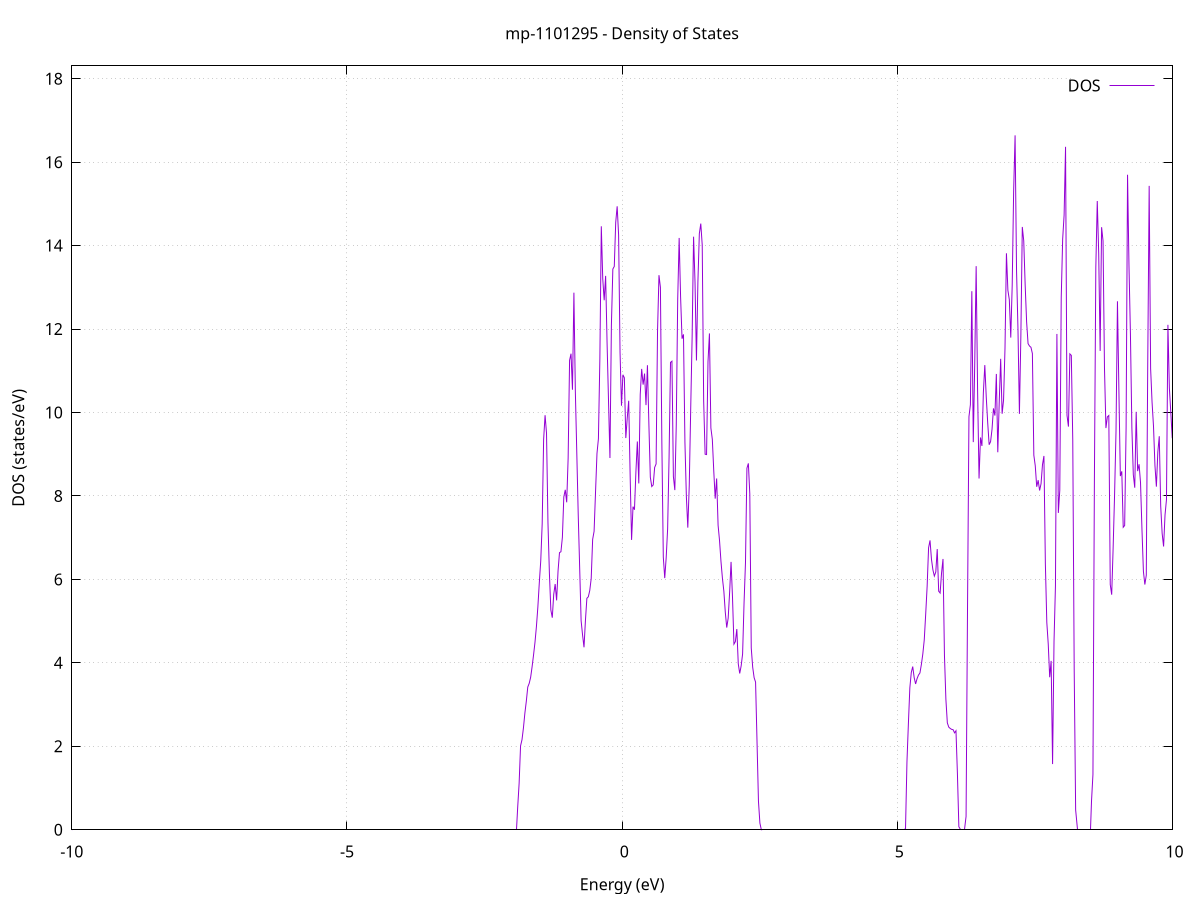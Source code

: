 set title 'mp-1101295 - Density of States'
set xlabel 'Energy (eV)'
set ylabel 'DOS (states/eV)'
set grid
set xrange [-10:10]
set yrange [0:18.307]
set xzeroaxis lt -1
set terminal png size 800,600
set output 'mp-1101295_dos_gnuplot.png'
plot '-' using 1:2 with lines title 'DOS'
-31.422300 0.000000
-31.396100 0.000000
-31.369900 0.000000
-31.343800 0.000000
-31.317600 0.000000
-31.291400 0.000000
-31.265200 0.000000
-31.239000 0.000000
-31.212800 0.000000
-31.186600 0.000000
-31.160400 0.000000
-31.134200 0.000000
-31.108000 0.000000
-31.081800 0.000000
-31.055600 0.000000
-31.029400 0.000000
-31.003200 0.000000
-30.977000 0.000000
-30.950800 0.000000
-30.924600 0.000000
-30.898400 0.000000
-30.872200 0.000000
-30.846000 0.000000
-30.819800 0.000000
-30.793600 0.000000
-30.767400 0.000000
-30.741200 0.000000
-30.715000 0.000000
-30.688800 0.000000
-30.662600 0.000000
-30.636400 0.000000
-30.610200 0.000000
-30.584000 0.000000
-30.557800 0.000000
-30.531600 0.000000
-30.505400 0.000000
-30.479200 0.000000
-30.453000 0.000000
-30.426900 0.000000
-30.400700 0.000000
-30.374500 0.000000
-30.348300 0.000000
-30.322100 0.000000
-30.295900 0.000000
-30.269700 0.000000
-30.243500 0.000000
-30.217300 0.000000
-30.191100 0.000000
-30.164900 0.000000
-30.138700 0.000000
-30.112500 0.000000
-30.086300 0.000000
-30.060100 0.000000
-30.033900 0.000000
-30.007700 0.000000
-29.981500 0.000000
-29.955300 0.000000
-29.929100 0.000000
-29.902900 0.000000
-29.876700 0.000000
-29.850500 0.000000
-29.824300 0.000000
-29.798100 0.000000
-29.771900 0.000000
-29.745700 0.000000
-29.719500 0.000000
-29.693300 0.000000
-29.667100 0.000000
-29.640900 0.000000
-29.614700 0.000000
-29.588500 0.000000
-29.562300 0.000000
-29.536100 0.000000
-29.509900 0.000000
-29.483800 0.000000
-29.457600 0.000000
-29.431400 0.000000
-29.405200 0.000000
-29.379000 0.000000
-29.352800 0.000000
-29.326600 0.000000
-29.300400 0.000000
-29.274200 0.000000
-29.248000 0.000000
-29.221800 0.000000
-29.195600 0.000000
-29.169400 0.000000
-29.143200 0.000000
-29.117000 0.000000
-29.090800 0.000000
-29.064600 0.000000
-29.038400 13.034300
-29.012200 12.785000
-28.986000 10.433200
-28.959800 8.561300
-28.933600 8.561300
-28.907400 7.472900
-28.881200 7.472900
-28.855000 8.595800
-28.828800 8.594100
-28.802600 19.154900
-28.776400 4.088900
-28.750200 4.088900
-28.724000 7.140100
-28.697800 9.663100
-28.671600 40.930000
-28.645400 79.270000
-28.619200 10.038600
-28.593000 28.019100
-28.566900 17.113900
-28.540700 30.597200
-28.514500 47.979100
-28.488300 68.909500
-28.462100 50.132600
-28.435900 15.767200
-28.409700 10.827600
-28.383500 4.360200
-28.357300 4.192700
-28.331100 4.110200
-28.304900 11.410000
-28.278700 11.233800
-28.252500 14.960100
-28.226300 15.886100
-28.200100 20.478700
-28.173900 29.963700
-28.147700 38.074900
-28.121500 17.577900
-28.095300 20.389400
-28.069100 14.088600
-28.042900 0.000000
-28.016700 0.000000
-27.990500 0.000000
-27.964300 0.000000
-27.938100 6.661800
-27.911900 17.757900
-27.885700 19.108600
-27.859500 46.785000
-27.833300 91.661800
-27.807100 0.000000
-27.780900 0.000000
-27.754700 0.000000
-27.728500 0.000000
-27.702300 0.000000
-27.676100 0.000000
-27.650000 0.000000
-27.623800 0.000000
-27.597600 0.000000
-27.571400 0.000000
-27.545200 0.000000
-27.519000 0.000000
-27.492800 0.000000
-27.466600 0.000000
-27.440400 0.000000
-27.414200 0.000000
-27.388000 0.000000
-27.361800 0.000000
-27.335600 0.000000
-27.309400 0.000000
-27.283200 0.000000
-27.257000 0.000000
-27.230800 0.000000
-27.204600 0.000000
-27.178400 0.000000
-27.152200 0.000000
-27.126000 0.000000
-27.099800 0.000000
-27.073600 0.000000
-27.047400 0.000000
-27.021200 0.000000
-26.995000 0.000000
-26.968800 0.000000
-26.942600 0.000000
-26.916400 0.000000
-26.890200 0.000000
-26.864000 0.000000
-26.837800 0.000000
-26.811600 0.000000
-26.785400 0.000000
-26.759200 0.000000
-26.733100 0.000000
-26.706900 0.000000
-26.680700 0.000000
-26.654500 0.000000
-26.628300 0.000000
-26.602100 0.000000
-26.575900 0.000000
-26.549700 0.000000
-26.523500 0.000000
-26.497300 0.000000
-26.471100 0.000000
-26.444900 0.000000
-26.418700 0.000000
-26.392500 0.000000
-26.366300 0.000000
-26.340100 0.000000
-26.313900 0.000000
-26.287700 0.000000
-26.261500 0.000000
-26.235300 0.000000
-26.209100 0.000000
-26.182900 0.000000
-26.156700 0.000000
-26.130500 0.000000
-26.104300 0.000000
-26.078100 0.000000
-26.051900 0.000000
-26.025700 0.000000
-25.999500 0.000000
-25.973300 0.000000
-25.947100 0.000000
-25.920900 0.000000
-25.894700 0.000000
-25.868500 0.000000
-25.842300 0.000000
-25.816200 0.000000
-25.790000 0.000000
-25.763800 0.000000
-25.737600 0.000000
-25.711400 0.000000
-25.685200 0.000000
-25.659000 0.000000
-25.632800 0.000000
-25.606600 0.000000
-25.580400 0.000000
-25.554200 0.000000
-25.528000 0.000000
-25.501800 0.000000
-25.475600 0.000000
-25.449400 0.000000
-25.423200 0.000000
-25.397000 0.000000
-25.370800 0.000000
-25.344600 0.000000
-25.318400 0.000000
-25.292200 0.000000
-25.266000 0.000000
-25.239800 0.000000
-25.213600 0.000000
-25.187400 0.000000
-25.161200 0.000000
-25.135000 0.000000
-25.108800 0.000000
-25.082600 0.000000
-25.056400 0.000000
-25.030200 0.000000
-25.004000 0.000000
-24.977800 0.000000
-24.951600 0.000000
-24.925400 0.000000
-24.899300 0.000000
-24.873100 0.000000
-24.846900 0.000000
-24.820700 0.000000
-24.794500 0.000000
-24.768300 0.000000
-24.742100 0.000000
-24.715900 0.000000
-24.689700 0.000000
-24.663500 0.000000
-24.637300 0.000000
-24.611100 0.000000
-24.584900 0.000000
-24.558700 0.000000
-24.532500 0.000000
-24.506300 0.000000
-24.480100 0.000000
-24.453900 0.000000
-24.427700 0.000000
-24.401500 0.000000
-24.375300 0.000000
-24.349100 0.000000
-24.322900 0.000000
-24.296700 0.000000
-24.270500 0.000000
-24.244300 0.000000
-24.218100 0.000000
-24.191900 0.000000
-24.165700 0.000000
-24.139500 0.000000
-24.113300 0.000000
-24.087100 0.000000
-24.060900 0.000000
-24.034700 0.000000
-24.008500 0.000000
-23.982400 0.000000
-23.956200 0.000000
-23.930000 0.000000
-23.903800 0.000000
-23.877600 0.000000
-23.851400 0.000000
-23.825200 0.000000
-23.799000 0.000000
-23.772800 0.000000
-23.746600 0.000000
-23.720400 0.000000
-23.694200 0.000000
-23.668000 0.000000
-23.641800 0.000000
-23.615600 0.000000
-23.589400 0.000000
-23.563200 0.000000
-23.537000 0.000000
-23.510800 0.000000
-23.484600 0.000000
-23.458400 0.000000
-23.432200 0.000000
-23.406000 0.000000
-23.379800 0.000000
-23.353600 0.000000
-23.327400 0.000000
-23.301200 0.000000
-23.275000 0.000000
-23.248800 0.000000
-23.222600 0.000000
-23.196400 0.000000
-23.170200 0.000000
-23.144000 0.000000
-23.117800 0.000000
-23.091600 0.000000
-23.065500 0.000000
-23.039300 0.000000
-23.013100 0.000000
-22.986900 0.000000
-22.960700 0.000000
-22.934500 0.000000
-22.908300 0.000000
-22.882100 0.000000
-22.855900 0.000000
-22.829700 0.000000
-22.803500 0.000000
-22.777300 0.000000
-22.751100 0.000000
-22.724900 0.000000
-22.698700 0.000000
-22.672500 0.000000
-22.646300 0.000000
-22.620100 0.000000
-22.593900 0.000000
-22.567700 0.000000
-22.541500 0.000000
-22.515300 0.000000
-22.489100 0.000000
-22.462900 0.000000
-22.436700 0.000000
-22.410500 0.000000
-22.384300 0.000000
-22.358100 0.000000
-22.331900 0.000000
-22.305700 0.000000
-22.279500 0.000000
-22.253300 0.000000
-22.227100 0.000000
-22.200900 0.000000
-22.174700 0.000000
-22.148600 0.000000
-22.122400 0.000000
-22.096200 0.000000
-22.070000 0.000000
-22.043800 0.000000
-22.017600 0.000000
-21.991400 0.000000
-21.965200 0.000000
-21.939000 0.000000
-21.912800 0.000000
-21.886600 0.000000
-21.860400 0.000000
-21.834200 0.000000
-21.808000 0.000000
-21.781800 0.000000
-21.755600 0.000000
-21.729400 0.000000
-21.703200 0.000000
-21.677000 0.000000
-21.650800 0.000000
-21.624600 0.000000
-21.598400 0.000000
-21.572200 0.000000
-21.546000 0.000000
-21.519800 0.000000
-21.493600 0.000000
-21.467400 0.000000
-21.441200 0.000000
-21.415000 0.000000
-21.388800 0.000000
-21.362600 0.000000
-21.336400 0.000000
-21.310200 0.000000
-21.284000 0.000000
-21.257800 0.000000
-21.231600 0.000000
-21.205500 0.000000
-21.179300 0.000000
-21.153100 0.000000
-21.126900 0.000000
-21.100700 0.000000
-21.074500 0.000000
-21.048300 0.000000
-21.022100 0.000000
-20.995900 0.000000
-20.969700 0.000000
-20.943500 0.000000
-20.917300 0.000000
-20.891100 0.000000
-20.864900 0.000000
-20.838700 0.000000
-20.812500 0.000000
-20.786300 0.000000
-20.760100 0.000000
-20.733900 0.000000
-20.707700 0.000000
-20.681500 0.000000
-20.655300 0.000000
-20.629100 0.000000
-20.602900 0.000000
-20.576700 0.000000
-20.550500 0.000000
-20.524300 0.000000
-20.498100 0.000000
-20.471900 0.000000
-20.445700 0.000000
-20.419500 0.000000
-20.393300 0.000000
-20.367100 0.000000
-20.340900 0.000000
-20.314700 0.000000
-20.288600 0.000000
-20.262400 0.000000
-20.236200 0.000000
-20.210000 0.000000
-20.183800 0.000000
-20.157600 0.000000
-20.131400 0.000000
-20.105200 0.000000
-20.079000 0.000000
-20.052800 0.000000
-20.026600 0.000000
-20.000400 0.000000
-19.974200 0.000000
-19.948000 0.000000
-19.921800 0.000000
-19.895600 0.000000
-19.869400 0.000000
-19.843200 0.000000
-19.817000 0.000000
-19.790800 0.000000
-19.764600 0.000000
-19.738400 0.000000
-19.712200 0.000000
-19.686000 0.000000
-19.659800 0.000000
-19.633600 0.000000
-19.607400 0.000000
-19.581200 0.000000
-19.555000 0.000000
-19.528800 0.000000
-19.502600 0.000000
-19.476400 0.000000
-19.450200 0.000000
-19.424000 0.000000
-19.397800 0.000000
-19.371700 0.000000
-19.345500 0.000000
-19.319300 0.000000
-19.293100 0.000000
-19.266900 0.000000
-19.240700 0.000000
-19.214500 0.000000
-19.188300 0.000000
-19.162100 0.000000
-19.135900 0.000000
-19.109700 0.000000
-19.083500 0.000000
-19.057300 0.000000
-19.031100 0.000000
-19.004900 0.000000
-18.978700 0.000000
-18.952500 0.000000
-18.926300 0.000000
-18.900100 0.000000
-18.873900 0.000000
-18.847700 0.000000
-18.821500 0.000000
-18.795300 0.000000
-18.769100 0.000000
-18.742900 0.000000
-18.716700 0.000000
-18.690500 0.000000
-18.664300 0.000000
-18.638100 0.000000
-18.611900 0.000000
-18.585700 0.000000
-18.559500 0.000000
-18.533300 0.000000
-18.507100 0.000000
-18.480900 0.000000
-18.454800 0.000000
-18.428600 0.000000
-18.402400 0.000000
-18.376200 0.000000
-18.350000 0.000000
-18.323800 0.000000
-18.297600 0.000000
-18.271400 0.000000
-18.245200 0.000000
-18.219000 0.000000
-18.192800 0.000000
-18.166600 0.000000
-18.140400 0.000000
-18.114200 0.000000
-18.088000 0.000000
-18.061800 0.000000
-18.035600 0.000000
-18.009400 0.000000
-17.983200 0.000000
-17.957000 0.000000
-17.930800 0.000000
-17.904600 0.000000
-17.878400 0.000000
-17.852200 0.000000
-17.826000 0.000000
-17.799800 0.000000
-17.773600 0.000000
-17.747400 0.000000
-17.721200 0.000000
-17.695000 0.000000
-17.668800 0.000000
-17.642600 0.000000
-17.616400 0.000000
-17.590200 0.000000
-17.564000 0.000000
-17.537900 0.000000
-17.511700 0.000000
-17.485500 0.000000
-17.459300 0.000000
-17.433100 0.000000
-17.406900 0.000000
-17.380700 0.000000
-17.354500 0.000000
-17.328300 0.000000
-17.302100 0.000000
-17.275900 0.000000
-17.249700 0.000000
-17.223500 0.000000
-17.197300 0.000000
-17.171100 0.000000
-17.144900 0.000000
-17.118700 0.000000
-17.092500 0.000000
-17.066300 0.000000
-17.040100 0.000000
-17.013900 0.000000
-16.987700 0.000000
-16.961500 0.000000
-16.935300 0.000000
-16.909100 0.000000
-16.882900 0.000000
-16.856700 0.000000
-16.830500 0.000000
-16.804300 0.000000
-16.778100 0.000000
-16.751900 0.000000
-16.725700 0.000000
-16.699500 0.000000
-16.673300 0.000000
-16.647100 0.000000
-16.621000 0.000000
-16.594800 0.000000
-16.568600 0.000000
-16.542400 0.000000
-16.516200 0.000000
-16.490000 0.000000
-16.463800 0.000000
-16.437600 0.000000
-16.411400 0.000000
-16.385200 0.000000
-16.359000 0.000000
-16.332800 0.000000
-16.306600 0.000000
-16.280400 0.000000
-16.254200 0.000000
-16.228000 0.000000
-16.201800 0.000000
-16.175600 0.000000
-16.149400 0.000000
-16.123200 0.000000
-16.097000 0.000000
-16.070800 0.000000
-16.044600 0.000000
-16.018400 0.000000
-15.992200 0.000000
-15.966000 0.000000
-15.939800 0.000000
-15.913600 0.000000
-15.887400 0.000000
-15.861200 0.000000
-15.835000 0.000000
-15.808800 0.000000
-15.782600 0.000000
-15.756400 0.000000
-15.730200 0.000000
-15.704100 0.000000
-15.677900 0.000000
-15.651700 0.000000
-15.625500 0.000000
-15.599300 0.000000
-15.573100 0.000000
-15.546900 0.000000
-15.520700 0.000000
-15.494500 0.000000
-15.468300 0.000000
-15.442100 0.000000
-15.415900 0.000000
-15.389700 0.000000
-15.363500 0.000000
-15.337300 0.000000
-15.311100 0.000000
-15.284900 0.000000
-15.258700 0.000000
-15.232500 0.000000
-15.206300 0.000000
-15.180100 0.000000
-15.153900 0.000000
-15.127700 0.000000
-15.101500 0.000000
-15.075300 0.000000
-15.049100 0.000000
-15.022900 0.000000
-14.996700 0.000000
-14.970500 0.000000
-14.944300 0.000000
-14.918100 0.000000
-14.891900 0.000000
-14.865700 0.000000
-14.839500 0.000000
-14.813300 0.000000
-14.787200 0.000000
-14.761000 0.039800
-14.734800 0.436400
-14.708600 0.645200
-14.682400 0.817700
-14.656200 1.070500
-14.630000 1.382600
-14.603800 1.558000
-14.577600 1.523600
-14.551400 1.609200
-14.525200 1.650700
-14.499000 1.666000
-14.472800 1.740600
-14.446600 1.802200
-14.420400 1.865400
-14.394200 1.922800
-14.368000 2.012600
-14.341800 2.324500
-14.315600 2.424300
-14.289400 2.315300
-14.263200 2.120000
-14.237000 2.022500
-14.210800 2.112800
-14.184600 2.487100
-14.158400 3.096300
-14.132200 3.638100
-14.106000 4.469200
-14.079800 5.249100
-14.053600 5.988800
-14.027400 7.438300
-14.001200 11.679200
-13.975000 11.294600
-13.948800 9.659900
-13.922600 8.939700
-13.896400 9.310400
-13.870300 10.910900
-13.844100 13.858300
-13.817900 6.501300
-13.791700 3.655500
-13.765500 6.062300
-13.739300 10.929600
-13.713100 13.112500
-13.686900 17.168200
-13.660700 14.750100
-13.634500 10.435100
-13.608300 15.778300
-13.582100 16.986800
-13.555900 12.483900
-13.529700 11.242500
-13.503500 10.234700
-13.477300 4.736100
-13.451100 0.391300
-13.424900 0.000000
-13.398700 0.000000
-13.372500 0.000000
-13.346300 0.000000
-13.320100 0.000000
-13.293900 0.518600
-13.267700 1.917200
-13.241500 2.989400
-13.215300 4.689800
-13.189100 10.450400
-13.162900 15.248900
-13.136700 9.422100
-13.110500 5.721400
-13.084300 3.979000
-13.058100 3.971500
-13.031900 4.002100
-13.005700 10.076900
-12.979500 17.305700
-12.953300 21.339500
-12.927200 31.916200
-12.901000 1.874100
-12.874800 0.000000
-12.848600 0.000000
-12.822400 0.000000
-12.796200 0.000000
-12.770000 0.000000
-12.743800 0.000000
-12.717600 0.000000
-12.691400 0.000000
-12.665200 0.000000
-12.639000 0.000000
-12.612800 0.000000
-12.586600 0.000000
-12.560400 0.000000
-12.534200 0.000000
-12.508000 0.000000
-12.481800 0.000000
-12.455600 0.000000
-12.429400 0.000000
-12.403200 0.000000
-12.377000 0.000000
-12.350800 0.000000
-12.324600 0.000000
-12.298400 0.000000
-12.272200 0.000000
-12.246000 0.000000
-12.219800 0.000000
-12.193600 0.000000
-12.167400 0.000000
-12.141200 0.000000
-12.115000 0.000000
-12.088800 0.000000
-12.062600 0.000000
-12.036400 0.000000
-12.010300 0.000000
-11.984100 0.000000
-11.957900 0.000000
-11.931700 0.000000
-11.905500 0.000000
-11.879300 0.000000
-11.853100 0.000000
-11.826900 0.000000
-11.800700 0.000000
-11.774500 0.000000
-11.748300 0.000000
-11.722100 0.000000
-11.695900 0.000000
-11.669700 0.000000
-11.643500 0.000000
-11.617300 0.000000
-11.591100 0.000000
-11.564900 0.000000
-11.538700 0.000000
-11.512500 0.000000
-11.486300 0.000000
-11.460100 0.000000
-11.433900 0.000000
-11.407700 0.000000
-11.381500 0.000000
-11.355300 0.000000
-11.329100 0.000000
-11.302900 0.000000
-11.276700 0.000000
-11.250500 0.000000
-11.224300 0.000000
-11.198100 0.000000
-11.171900 0.000000
-11.145700 0.000000
-11.119500 0.000000
-11.093400 0.000000
-11.067200 0.000000
-11.041000 0.000000
-11.014800 0.000000
-10.988600 0.000000
-10.962400 0.000000
-10.936200 0.000000
-10.910000 0.000000
-10.883800 0.000000
-10.857600 0.000000
-10.831400 0.000000
-10.805200 0.000000
-10.779000 0.000000
-10.752800 0.000000
-10.726600 0.000000
-10.700400 0.000000
-10.674200 0.000000
-10.648000 0.000000
-10.621800 0.000000
-10.595600 0.000000
-10.569400 0.000000
-10.543200 0.000000
-10.517000 0.000000
-10.490800 0.000000
-10.464600 0.000000
-10.438400 0.000000
-10.412200 0.000000
-10.386000 0.000000
-10.359800 0.000000
-10.333600 0.000000
-10.307400 0.000000
-10.281200 0.000000
-10.255000 0.000000
-10.228800 0.000000
-10.202600 0.000000
-10.176500 0.000000
-10.150300 0.000000
-10.124100 0.000000
-10.097900 0.000000
-10.071700 0.000000
-10.045500 0.000000
-10.019300 0.000000
-9.993100 0.000000
-9.966900 0.000000
-9.940700 0.000000
-9.914500 0.000000
-9.888300 0.000000
-9.862100 0.000000
-9.835900 0.000000
-9.809700 0.000000
-9.783500 0.000000
-9.757300 0.000000
-9.731100 0.000000
-9.704900 0.000000
-9.678700 0.000000
-9.652500 0.000000
-9.626300 0.000000
-9.600100 0.000000
-9.573900 0.000000
-9.547700 0.000000
-9.521500 0.000000
-9.495300 0.000000
-9.469100 0.000000
-9.442900 0.000000
-9.416700 0.000000
-9.390500 0.000000
-9.364300 0.000000
-9.338100 0.000000
-9.311900 0.000000
-9.285700 0.000000
-9.259600 0.000000
-9.233400 0.000000
-9.207200 0.000000
-9.181000 0.000000
-9.154800 0.000000
-9.128600 0.000000
-9.102400 0.000000
-9.076200 0.000000
-9.050000 0.000000
-9.023800 0.000000
-8.997600 0.000000
-8.971400 0.000000
-8.945200 0.000000
-8.919000 0.000000
-8.892800 0.000000
-8.866600 0.000000
-8.840400 0.000000
-8.814200 0.000000
-8.788000 0.000000
-8.761800 0.000000
-8.735600 0.000000
-8.709400 0.000000
-8.683200 0.000000
-8.657000 0.000000
-8.630800 0.000000
-8.604600 0.000000
-8.578400 0.000000
-8.552200 0.000000
-8.526000 0.000000
-8.499800 0.000000
-8.473600 0.000000
-8.447400 0.000000
-8.421200 0.000000
-8.395000 0.000000
-8.368800 0.000000
-8.342700 0.000000
-8.316500 0.000000
-8.290300 0.000000
-8.264100 0.000000
-8.237900 0.000000
-8.211700 0.000000
-8.185500 0.000000
-8.159300 0.000000
-8.133100 0.000000
-8.106900 0.000000
-8.080700 0.000000
-8.054500 0.000000
-8.028300 0.000000
-8.002100 0.000000
-7.975900 0.000000
-7.949700 0.000000
-7.923500 0.000000
-7.897300 0.000000
-7.871100 0.000000
-7.844900 0.000000
-7.818700 0.000000
-7.792500 0.000000
-7.766300 0.000000
-7.740100 0.000000
-7.713900 0.000000
-7.687700 0.000000
-7.661500 0.000000
-7.635300 0.000000
-7.609100 0.000000
-7.582900 0.000000
-7.556700 0.000000
-7.530500 0.000000
-7.504300 0.000000
-7.478100 0.000000
-7.451900 0.000000
-7.425800 0.000000
-7.399600 0.000000
-7.373400 0.000000
-7.347200 0.000000
-7.321000 0.000000
-7.294800 0.000000
-7.268600 0.000000
-7.242400 0.000000
-7.216200 0.000000
-7.190000 0.000000
-7.163800 0.000000
-7.137600 0.000000
-7.111400 0.000000
-7.085200 0.000000
-7.059000 0.000000
-7.032800 0.000000
-7.006600 0.000000
-6.980400 0.000000
-6.954200 0.000000
-6.928000 0.000000
-6.901800 0.000000
-6.875600 0.000000
-6.849400 0.000000
-6.823200 0.000000
-6.797000 0.000000
-6.770800 0.000000
-6.744600 0.000000
-6.718400 0.000000
-6.692200 0.000000
-6.666000 0.000000
-6.639800 0.000000
-6.613600 0.000000
-6.587400 0.000000
-6.561200 0.000000
-6.535000 0.000000
-6.508900 0.000000
-6.482700 0.000000
-6.456500 0.000000
-6.430300 0.000000
-6.404100 0.000000
-6.377900 0.000000
-6.351700 0.000000
-6.325500 0.000000
-6.299300 0.000000
-6.273100 0.000000
-6.246900 0.000000
-6.220700 0.000000
-6.194500 0.000000
-6.168300 0.000000
-6.142100 0.000000
-6.115900 0.000000
-6.089700 0.000000
-6.063500 0.000000
-6.037300 0.000000
-6.011100 0.000000
-5.984900 0.000000
-5.958700 0.000000
-5.932500 0.000000
-5.906300 0.000000
-5.880100 0.000000
-5.853900 0.000000
-5.827700 0.000000
-5.801500 0.000000
-5.775300 0.000000
-5.749100 0.000000
-5.722900 0.000000
-5.696700 0.000000
-5.670500 0.000000
-5.644300 0.000000
-5.618100 0.000000
-5.592000 0.000000
-5.565800 0.000000
-5.539600 0.000000
-5.513400 0.000000
-5.487200 0.000000
-5.461000 0.000000
-5.434800 0.000000
-5.408600 0.000000
-5.382400 0.000000
-5.356200 0.000000
-5.330000 0.000000
-5.303800 0.000000
-5.277600 0.000000
-5.251400 0.000000
-5.225200 0.000000
-5.199000 0.000000
-5.172800 0.000000
-5.146600 0.000000
-5.120400 0.000000
-5.094200 0.000000
-5.068000 0.000000
-5.041800 0.000000
-5.015600 0.000000
-4.989400 0.000000
-4.963200 0.000000
-4.937000 0.000000
-4.910800 0.000000
-4.884600 0.000000
-4.858400 0.000000
-4.832200 0.000000
-4.806000 0.000000
-4.779800 0.000000
-4.753600 0.000000
-4.727400 0.000000
-4.701200 0.000000
-4.675000 0.000000
-4.648900 0.000000
-4.622700 0.000000
-4.596500 0.000000
-4.570300 0.000000
-4.544100 0.000000
-4.517900 0.000000
-4.491700 0.000000
-4.465500 0.000000
-4.439300 0.000000
-4.413100 0.000000
-4.386900 0.000000
-4.360700 0.000000
-4.334500 0.000000
-4.308300 0.000000
-4.282100 0.000000
-4.255900 0.000000
-4.229700 0.000000
-4.203500 0.000000
-4.177300 0.000000
-4.151100 0.000000
-4.124900 0.000000
-4.098700 0.000000
-4.072500 0.000000
-4.046300 0.000000
-4.020100 0.000000
-3.993900 0.000000
-3.967700 0.000000
-3.941500 0.000000
-3.915300 0.000000
-3.889100 0.000000
-3.862900 0.000000
-3.836700 0.000000
-3.810500 0.000000
-3.784300 0.000000
-3.758100 0.000000
-3.732000 0.000000
-3.705800 0.000000
-3.679600 0.000000
-3.653400 0.000000
-3.627200 0.000000
-3.601000 0.000000
-3.574800 0.000000
-3.548600 0.000000
-3.522400 0.000000
-3.496200 0.000000
-3.470000 0.000000
-3.443800 0.000000
-3.417600 0.000000
-3.391400 0.000000
-3.365200 0.000000
-3.339000 0.000000
-3.312800 0.000000
-3.286600 0.000000
-3.260400 0.000000
-3.234200 0.000000
-3.208000 0.000000
-3.181800 0.000000
-3.155600 0.000000
-3.129400 0.000000
-3.103200 0.000000
-3.077000 0.000000
-3.050800 0.000000
-3.024600 0.000000
-2.998400 0.000000
-2.972200 0.000000
-2.946000 0.000000
-2.919800 0.000000
-2.893600 0.000000
-2.867400 0.000000
-2.841200 0.000000
-2.815100 0.000000
-2.788900 0.000000
-2.762700 0.000000
-2.736500 0.000000
-2.710300 0.000000
-2.684100 0.000000
-2.657900 0.000000
-2.631700 0.000000
-2.605500 0.000000
-2.579300 0.000000
-2.553100 0.000000
-2.526900 0.000000
-2.500700 0.000000
-2.474500 0.000000
-2.448300 0.000000
-2.422100 0.000000
-2.395900 0.000000
-2.369700 0.000000
-2.343500 0.000000
-2.317300 0.000000
-2.291100 0.000000
-2.264900 0.000000
-2.238700 0.000000
-2.212500 0.000000
-2.186300 0.000000
-2.160100 0.000000
-2.133900 0.000000
-2.107700 0.000000
-2.081500 0.000000
-2.055300 0.000000
-2.029100 0.000000
-2.002900 0.000000
-1.976700 0.000000
-1.950500 0.000000
-1.924300 0.000000
-1.898200 0.534700
-1.872000 1.107700
-1.845800 2.011300
-1.819600 2.158500
-1.793400 2.442800
-1.767200 2.796700
-1.741000 3.082300
-1.714800 3.421000
-1.688600 3.509200
-1.662400 3.655000
-1.636200 3.906000
-1.610000 4.186400
-1.583800 4.491600
-1.557600 4.871500
-1.531400 5.338600
-1.505200 5.920300
-1.479000 6.446100
-1.452800 7.332200
-1.426600 9.357200
-1.400400 9.935200
-1.374200 9.503500
-1.348000 7.366700
-1.321800 6.153500
-1.295600 5.269400
-1.269400 5.082900
-1.243200 5.643300
-1.217000 5.889400
-1.190800 5.497100
-1.164600 6.205400
-1.138400 6.641100
-1.112200 6.663500
-1.086000 7.005100
-1.059800 7.978600
-1.033600 8.147100
-1.007400 7.847800
-0.981300 8.906400
-0.955100 11.250800
-0.928900 11.409600
-0.902700 10.545300
-0.876500 12.871900
-0.850300 10.509100
-0.824100 9.032000
-0.797900 7.544600
-0.771700 6.276700
-0.745500 5.010100
-0.719300 4.669300
-0.693100 4.372900
-0.666900 5.021200
-0.640700 5.547400
-0.614500 5.584200
-0.588300 5.734600
-0.562100 6.023400
-0.535900 6.959100
-0.509700 7.153000
-0.483500 8.097400
-0.457300 9.017700
-0.431100 9.371200
-0.404900 11.284700
-0.378700 14.462200
-0.352500 13.203200
-0.326300 12.690300
-0.300100 13.273900
-0.273900 11.667800
-0.247700 10.281900
-0.221500 8.909900
-0.195300 12.092300
-0.169100 13.437200
-0.142900 13.501100
-0.116700 14.558200
-0.090500 14.941700
-0.064400 14.255100
-0.038200 11.441700
-0.012000 10.163000
0.014200 10.904300
0.040400 10.830900
0.066600 9.388400
0.092800 9.871800
0.119000 10.281400
0.145200 8.496300
0.171400 6.946700
0.197600 7.744100
0.223800 7.670100
0.250000 8.575100
0.276200 9.305700
0.302400 8.300400
0.328600 10.430200
0.354800 11.045200
0.381000 10.667800
0.407200 10.933300
0.433400 10.177000
0.459600 11.133900
0.485800 9.722900
0.512000 8.449600
0.538200 8.225900
0.564400 8.264700
0.590600 8.683400
0.616800 8.767100
0.643000 11.951700
0.669200 13.290900
0.695400 13.001100
0.721600 9.270600
0.747800 6.535800
0.774000 6.032200
0.800200 6.518400
0.826400 7.212500
0.852500 8.920200
0.878700 11.201000
0.904900 11.229700
0.931100 8.466300
0.957300 8.140400
0.983500 9.709400
1.009700 12.721200
1.035900 14.183800
1.062100 12.767300
1.088300 11.768200
1.114500 11.872100
1.140700 9.290100
1.166900 7.987400
1.193100 7.241100
1.219300 8.246400
1.245500 10.076800
1.271700 11.811700
1.297900 14.214400
1.324100 13.125600
1.350300 11.247800
1.376500 13.124800
1.402700 14.286500
1.428900 14.527500
1.455100 14.011500
1.481300 10.277800
1.507500 9.000600
1.533700 8.991800
1.559900 11.215900
1.586100 11.894800
1.612300 9.629900
1.638500 9.357300
1.664700 8.598400
1.690900 7.935400
1.717100 8.418900
1.743300 7.297900
1.769400 6.934200
1.795600 6.433200
1.821800 6.031000
1.848000 5.717800
1.874200 5.214900
1.900400 4.845700
1.926600 5.071300
1.952800 5.687400
1.979000 6.420200
2.005200 5.569700
2.031400 4.448600
2.057600 4.509700
2.083800 4.810500
2.110000 3.978700
2.136200 3.746200
2.162400 3.927200
2.188600 4.211400
2.214800 5.425700
2.241000 6.399600
2.267200 8.665200
2.293400 8.780700
2.319600 8.049700
2.345800 4.356900
2.372000 3.896900
2.398200 3.644100
2.424400 3.539000
2.450600 2.120600
2.476800 0.685700
2.503000 0.160200
2.529200 0.000300
2.555400 0.000000
2.581600 0.000000
2.607800 0.000000
2.634000 0.000000
2.660200 0.000000
2.686300 0.000000
2.712500 0.000000
2.738700 0.000000
2.764900 0.000000
2.791100 0.000000
2.817300 0.000000
2.843500 0.000000
2.869700 0.000000
2.895900 0.000000
2.922100 0.000000
2.948300 0.000000
2.974500 0.000000
3.000700 0.000000
3.026900 0.000000
3.053100 0.000000
3.079300 0.000000
3.105500 0.000000
3.131700 0.000000
3.157900 0.000000
3.184100 0.000000
3.210300 0.000000
3.236500 0.000000
3.262700 0.000000
3.288900 0.000000
3.315100 0.000000
3.341300 0.000000
3.367500 0.000000
3.393700 0.000000
3.419900 0.000000
3.446100 0.000000
3.472300 0.000000
3.498500 0.000000
3.524700 0.000000
3.550900 0.000000
3.577100 0.000000
3.603300 0.000000
3.629400 0.000000
3.655600 0.000000
3.681800 0.000000
3.708000 0.000000
3.734200 0.000000
3.760400 0.000000
3.786600 0.000000
3.812800 0.000000
3.839000 0.000000
3.865200 0.000000
3.891400 0.000000
3.917600 0.000000
3.943800 0.000000
3.970000 0.000000
3.996200 0.000000
4.022400 0.000000
4.048600 0.000000
4.074800 0.000000
4.101000 0.000000
4.127200 0.000000
4.153400 0.000000
4.179600 0.000000
4.205800 0.000000
4.232000 0.000000
4.258200 0.000000
4.284400 0.000000
4.310600 0.000000
4.336800 0.000000
4.363000 0.000000
4.389200 0.000000
4.415400 0.000000
4.441600 0.000000
4.467800 0.000000
4.494000 0.000000
4.520200 0.000000
4.546300 0.000000
4.572500 0.000000
4.598700 0.000000
4.624900 0.000000
4.651100 0.000000
4.677300 0.000000
4.703500 0.000000
4.729700 0.000000
4.755900 0.000000
4.782100 0.000000
4.808300 0.000000
4.834500 0.000000
4.860700 0.000000
4.886900 0.000000
4.913100 0.000000
4.939300 0.000000
4.965500 0.000000
4.991700 0.000000
5.017900 0.000000
5.044100 0.000000
5.070300 0.000000
5.096500 0.000000
5.122700 0.000000
5.148900 0.031200
5.175100 1.626100
5.201300 2.545700
5.227500 3.401300
5.253700 3.768500
5.279900 3.911700
5.306100 3.646800
5.332300 3.494200
5.358500 3.621500
5.384700 3.707900
5.410900 3.757900
5.437100 3.962100
5.463200 4.212000
5.489400 4.550500
5.515600 5.168800
5.541800 5.833500
5.568000 6.757900
5.594200 6.935100
5.620400 6.481800
5.646600 6.228500
5.672800 6.080300
5.699000 6.178400
5.725200 6.726900
5.751400 5.717900
5.777600 5.673700
5.803800 6.153500
5.830000 6.489800
5.856200 4.186100
5.882400 3.129100
5.908600 2.562700
5.934800 2.460100
5.961000 2.428600
5.987200 2.406200
6.013400 2.398700
6.039600 2.323100
6.065800 2.372700
6.092000 1.346000
6.118200 0.072100
6.144400 0.000000
6.170600 0.000000
6.196800 0.000000
6.223000 0.000000
6.249200 0.319800
6.275400 5.290600
6.301600 9.900400
6.327800 10.187100
6.354000 12.906500
6.380100 9.289600
6.406300 11.152800
6.432500 13.507100
6.458700 10.500800
6.484900 8.417300
6.511100 9.400900
6.537300 9.198000
6.563500 10.475400
6.589700 11.136300
6.615900 10.370600
6.642100 9.758300
6.668300 9.228000
6.694500 9.300800
6.720700 9.595900
6.746900 10.098400
6.773100 9.926800
6.799300 10.924800
6.825500 9.048000
6.851700 10.252000
6.877900 11.286900
6.904100 9.969400
6.930300 10.297500
6.956500 11.540700
6.982700 13.815300
7.008900 12.930700
7.035100 12.705000
7.061300 11.796000
7.087500 13.051500
7.113700 15.309800
7.139900 16.642300
7.166100 13.411400
7.192300 11.985600
7.218500 9.967900
7.244700 11.827300
7.270900 14.447000
7.297000 14.115700
7.323200 13.049900
7.349400 12.168500
7.375600 11.651000
7.401800 11.593200
7.428000 11.562900
7.454200 11.413200
7.480400 8.977500
7.506600 8.721400
7.532800 8.220100
7.559000 8.378400
7.585200 8.131200
7.611400 8.292700
7.637600 8.750100
7.663800 8.958500
7.690000 6.378800
7.716200 4.969300
7.742400 4.447800
7.768600 3.656100
7.794800 4.047000
7.821000 1.574200
7.847200 4.512800
7.873400 5.847100
7.899600 11.882700
7.925800 7.594000
7.952000 8.136200
7.978200 12.749400
8.004400 14.156400
8.030600 14.731800
8.056800 16.367100
8.083000 9.935300
8.109200 9.662000
8.135400 11.404900
8.161600 11.369200
8.187800 9.337300
8.213900 3.842300
8.240100 0.475100
8.266300 0.000000
8.292500 0.000000
8.318700 0.000000
8.344900 0.000000
8.371100 0.000000
8.397300 0.000000
8.423500 0.000000
8.449700 0.000000
8.475900 0.000000
8.502100 0.000000
8.528300 0.683000
8.554500 1.323900
8.580700 8.334100
8.606900 13.482700
8.633100 15.068200
8.659300 13.803300
8.685500 11.475500
8.711700 14.440900
8.737900 14.112900
8.764100 11.067800
8.790300 9.626900
8.816500 9.895100
8.842700 9.928300
8.868900 5.877600
8.895100 5.634300
8.921300 6.748300
8.947500 8.025300
8.973700 9.549700
8.999900 12.665500
9.026100 10.526200
9.052300 8.476400
9.078500 8.590100
9.104700 7.249500
9.130800 7.291800
9.157000 9.637600
9.183200 15.697300
9.209400 13.510200
9.235600 11.888400
9.261800 9.633500
9.288000 8.512100
9.314200 8.197700
9.340400 10.016000
9.366600 8.595400
9.392800 8.760200
9.419000 8.318200
9.445200 7.198700
9.471400 6.194100
9.497600 5.876900
9.523800 6.099800
9.550000 11.151200
9.576200 15.431200
9.602400 11.055800
9.628600 10.248600
9.654800 9.671300
9.681000 8.730100
9.707200 8.223000
9.733400 9.052900
9.759600 9.431800
9.785800 7.757700
9.812000 7.101900
9.838200 6.788900
9.864400 7.546800
9.890600 7.914500
9.916800 12.101500
9.943000 10.587700
9.969200 10.001000
9.995400 9.383500
10.021600 10.093700
10.047700 11.175400
10.073900 13.100100
10.100100 12.584500
10.126300 11.807700
10.152500 8.232500
10.178700 7.602600
10.204900 1.423100
10.231100 0.279700
10.257300 0.280700
10.283500 0.280600
10.309700 0.280400
10.335900 0.280400
10.362100 0.279900
10.388300 0.278300
10.414500 0.282000
10.440700 0.288600
10.466900 0.295600
10.493100 0.304100
10.519300 0.315100
10.545500 0.324600
10.571700 0.332500
10.597900 0.338600
10.624100 0.343100
10.650300 0.346700
10.676500 0.349800
10.702700 0.351900
10.728900 0.354000
10.755100 0.357000
10.781300 0.360600
10.807500 0.364700
10.833700 0.369500
10.859900 0.374500
10.886100 0.379400
10.912300 0.384200
10.938500 0.388900
10.964700 0.393700
10.990800 0.398300
11.017000 0.401100
11.043200 0.403200
11.069400 0.405100
11.095600 0.406900
11.121800 0.408600
11.148000 0.411700
11.174200 0.415700
11.200400 0.420100
11.226600 0.425500
11.252800 0.432300
11.279000 0.440400
11.305200 0.449600
11.331400 0.460100
11.357600 0.471700
11.383800 0.484300
11.410000 0.497300
11.436200 0.510000
11.462400 0.522400
11.488600 0.534500
11.514800 0.546000
11.541000 0.557000
11.567200 0.568300
11.593400 0.580000
11.619600 0.591700
11.645800 0.603600
11.672000 0.621600
11.698200 0.641900
11.724400 0.661200
11.750600 0.679500
11.776800 0.693900
11.803000 0.707000
11.829200 0.719700
11.855400 0.732100
11.881600 0.744100
11.907700 0.756000
11.933900 0.768400
11.960100 0.781300
11.986300 0.789700
12.012500 0.794500
12.038700 0.798100
12.064900 0.799600
12.091100 0.801100
12.117300 0.804800
12.143500 0.809700
12.169700 0.815400
12.195900 0.821500
12.222100 0.827700
12.248300 0.836200
12.274500 0.864300
12.300700 0.903700
12.326900 0.949300
12.353100 1.003100
12.379300 1.053600
12.405500 1.097000
12.431700 1.117300
12.457900 1.129500
12.484100 1.133800
12.510300 1.138200
12.536500 1.146500
12.562700 1.160500
12.588900 1.176000
12.615100 1.194300
12.641300 1.211900
12.667500 1.222600
12.693700 1.231800
12.719900 1.242000
12.746100 1.251900
12.772300 1.260600
12.798500 1.268300
12.824600 1.275100
12.850800 1.281200
12.877000 1.287800
12.903200 1.299500
12.929400 1.316100
12.955600 1.342300
12.981800 1.377200
13.008000 1.419900
13.034200 1.464700
13.060400 1.497700
13.086600 1.520300
13.112800 1.539400
13.139000 1.558900
13.165200 1.578000
13.191400 1.601100
13.217600 1.633800
13.243800 1.695200
13.270000 1.785300
13.296200 1.892700
13.322400 2.009100
13.348600 2.119800
13.374800 2.209500
13.401000 2.316100
13.427200 2.428400
13.453400 2.489200
13.479600 2.480600
13.505800 2.429200
13.532000 2.356100
13.558200 2.277300
13.584400 2.211600
13.610600 2.200600
13.636800 2.234200
13.663000 2.273600
13.689200 2.349000
13.715400 2.548800
13.741500 2.468200
13.767700 2.486700
13.793900 2.506100
13.820100 2.527500
13.846300 2.533900
13.872500 2.511800
13.898700 2.492100
13.924900 2.502600
13.951100 2.529000
13.977300 2.585300
14.003500 2.734900
14.029700 2.864900
14.055900 2.837100
14.082100 2.792000
14.108300 2.645400
14.134500 2.549100
14.160700 2.500000
14.186900 2.462500
14.213100 2.434800
14.239300 2.419800
14.265500 2.413200
14.291700 2.427800
14.317900 2.438000
14.344100 2.456600
14.370300 2.462700
14.396500 2.440100
14.422700 2.430800
14.448900 2.435700
14.475100 2.432400
14.501300 2.418600
14.527500 2.383200
14.553700 2.377400
14.579900 2.269600
14.606100 2.247800
14.632300 2.274700
14.658400 2.287800
14.684600 2.305300
14.710800 2.345000
14.737000 2.415400
14.763200 2.377200
14.789400 2.331300
14.815600 2.342300
14.841800 2.366300
14.868000 2.436600
14.894200 2.460400
14.920400 2.486800
14.946600 2.491700
14.972800 2.488500
14.999000 2.488100
15.025200 2.519300
15.051400 2.576700
15.077600 2.647300
15.103800 2.715100
15.130000 2.770300
15.156200 2.880400
15.182400 3.014000
15.208600 3.030200
15.234800 3.030400
15.261000 2.990600
15.287200 2.955500
15.313400 2.914200
15.339600 2.901700
15.365800 2.831700
15.392000 2.772200
15.418200 2.755600
15.444400 2.699300
15.470600 2.666000
15.496800 2.536100
15.523000 2.497600
15.549200 2.471600
15.575300 2.413600
15.601500 2.336200
15.627700 2.237500
15.653900 2.166200
15.680100 2.107000
15.706300 2.022500
15.732500 1.912200
15.758700 1.903800
15.784900 1.982400
15.811100 2.089800
15.837300 2.144200
15.863500 2.187200
15.889700 2.270300
15.915900 2.211800
15.942100 2.192300
15.968300 2.197000
15.994500 2.224000
16.020700 2.196600
16.046900 2.179500
16.073100 2.114400
16.099300 2.021600
16.125500 1.937900
16.151700 1.901500
16.177900 1.912300
16.204100 1.934300
16.230300 1.969900
16.256500 1.993200
16.282700 2.007900
16.308900 2.027000
16.335100 2.053500
16.361300 2.080800
16.387500 2.107700
16.413700 2.126500
16.439900 2.119600
16.466100 2.094600
16.492200 2.081900
16.518400 2.100300
16.544600 2.108500
16.570800 2.105000
16.597000 2.109700
16.623200 2.124800
16.649400 2.116900
16.675600 2.137400
16.701800 2.203700
16.728000 2.268700
16.754200 2.308600
16.780400 2.347600
16.806600 2.401100
16.832800 2.393800
16.859000 2.457100
16.885200 2.583700
16.911400 2.758700
16.937600 3.111600
16.963800 3.522500
16.990000 3.761100
17.016200 3.906800
17.042400 3.714700
17.068600 3.379300
17.094800 3.045700
17.121000 2.471000
17.147200 1.988100
17.173400 1.723400
17.199600 1.546000
17.225800 1.379100
17.252000 1.207100
17.278200 1.110600
17.304400 1.124800
17.330600 1.298700
17.356800 1.647000
17.383000 2.419500
17.409100 3.371300
17.435300 3.742800
17.461500 4.161100
17.487700 4.929800
17.513900 5.788000
17.540100 6.271800
17.566300 6.059000
17.592500 5.942400
17.618700 5.750300
17.644900 5.468100
17.671100 5.116300
17.697300 4.677000
17.723500 5.056500
17.749700 5.262600
17.775900 5.880700
17.802100 6.472200
17.828300 6.618400
17.854500 6.559400
17.880700 5.800000
17.906900 5.586500
17.933100 5.004700
17.959300 4.469400
17.985500 4.179900
18.011700 4.012300
18.037900 3.874500
18.064100 3.760000
18.090300 4.138900
18.116500 2.726000
18.142700 1.494400
18.168900 0.935600
18.195100 0.743700
18.221300 0.608100
18.247500 0.489200
18.273700 0.383900
18.299900 0.296900
18.326000 0.231300
18.352200 0.189100
18.378400 0.155600
18.404600 0.125200
18.430800 0.097900
18.457000 0.073500
18.483200 0.052300
18.509400 0.034500
18.535600 0.019900
18.561800 0.008600
18.588000 0.000600
18.614200 0.000000
18.640400 0.000000
18.666600 0.000000
18.692800 0.000000
18.719000 0.000000
18.745200 0.000000
18.771400 0.000000
18.797600 0.000000
18.823800 0.000000
18.850000 0.000000
18.876200 0.000000
18.902400 0.000000
18.928600 0.000000
18.954800 0.000000
18.981000 0.000000
19.007200 0.000000
19.033400 0.000000
19.059600 0.000000
19.085800 0.000000
19.112000 0.000000
19.138200 0.000000
19.164400 0.000000
19.190600 0.000000
19.216800 0.000000
19.243000 0.000000
19.269100 0.000000
19.295300 0.000000
19.321500 0.000000
19.347700 0.000000
19.373900 0.000000
19.400100 0.000000
19.426300 0.000000
19.452500 0.000000
19.478700 0.000000
19.504900 0.000000
19.531100 0.000000
19.557300 0.000000
19.583500 0.000000
19.609700 0.000000
19.635900 0.000000
19.662100 0.000000
19.688300 0.000000
19.714500 0.000000
19.740700 0.000000
19.766900 0.000000
19.793100 0.000000
19.819300 0.000000
19.845500 0.000000
19.871700 0.000000
19.897900 0.000000
19.924100 0.000000
19.950300 0.000000
19.976500 0.000000
20.002700 0.000000
20.028900 0.000000
20.055100 0.000000
20.081300 0.000000
20.107500 0.000000
20.133700 0.000000
20.159900 0.000000
20.186000 0.000000
20.212200 0.000000
20.238400 0.000000
20.264600 0.000000
20.290800 0.000000
20.317000 0.000000
20.343200 0.000000
20.369400 0.000000
20.395600 0.000000
20.421800 0.000000
20.448000 0.000000
20.474200 0.000000
20.500400 0.000000
20.526600 0.000000
20.552800 0.000000
20.579000 0.000000
20.605200 0.000000
20.631400 0.000000
20.657600 0.000000
20.683800 0.000000
20.710000 0.000000
20.736200 0.000000
20.762400 0.000000
20.788600 0.000000
20.814800 0.000000
20.841000 0.000000
20.867200 0.000000
20.893400 0.000000
20.919600 0.000000
20.945800 0.000000
20.972000 0.000000
e
